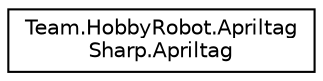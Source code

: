digraph "Graphical Class Hierarchy"
{
 // LATEX_PDF_SIZE
  edge [fontname="Helvetica",fontsize="10",labelfontname="Helvetica",labelfontsize="10"];
  node [fontname="Helvetica",fontsize="10",shape=record];
  rankdir="LR";
  Node0 [label="Team.HobbyRobot.Apriltag\lSharp.Apriltag",height=0.2,width=0.4,color="black", fillcolor="white", style="filled",URL="$struct_team_1_1_hobby_robot_1_1_apriltag_sharp_1_1_apriltag.html",tooltip=" "];
}
